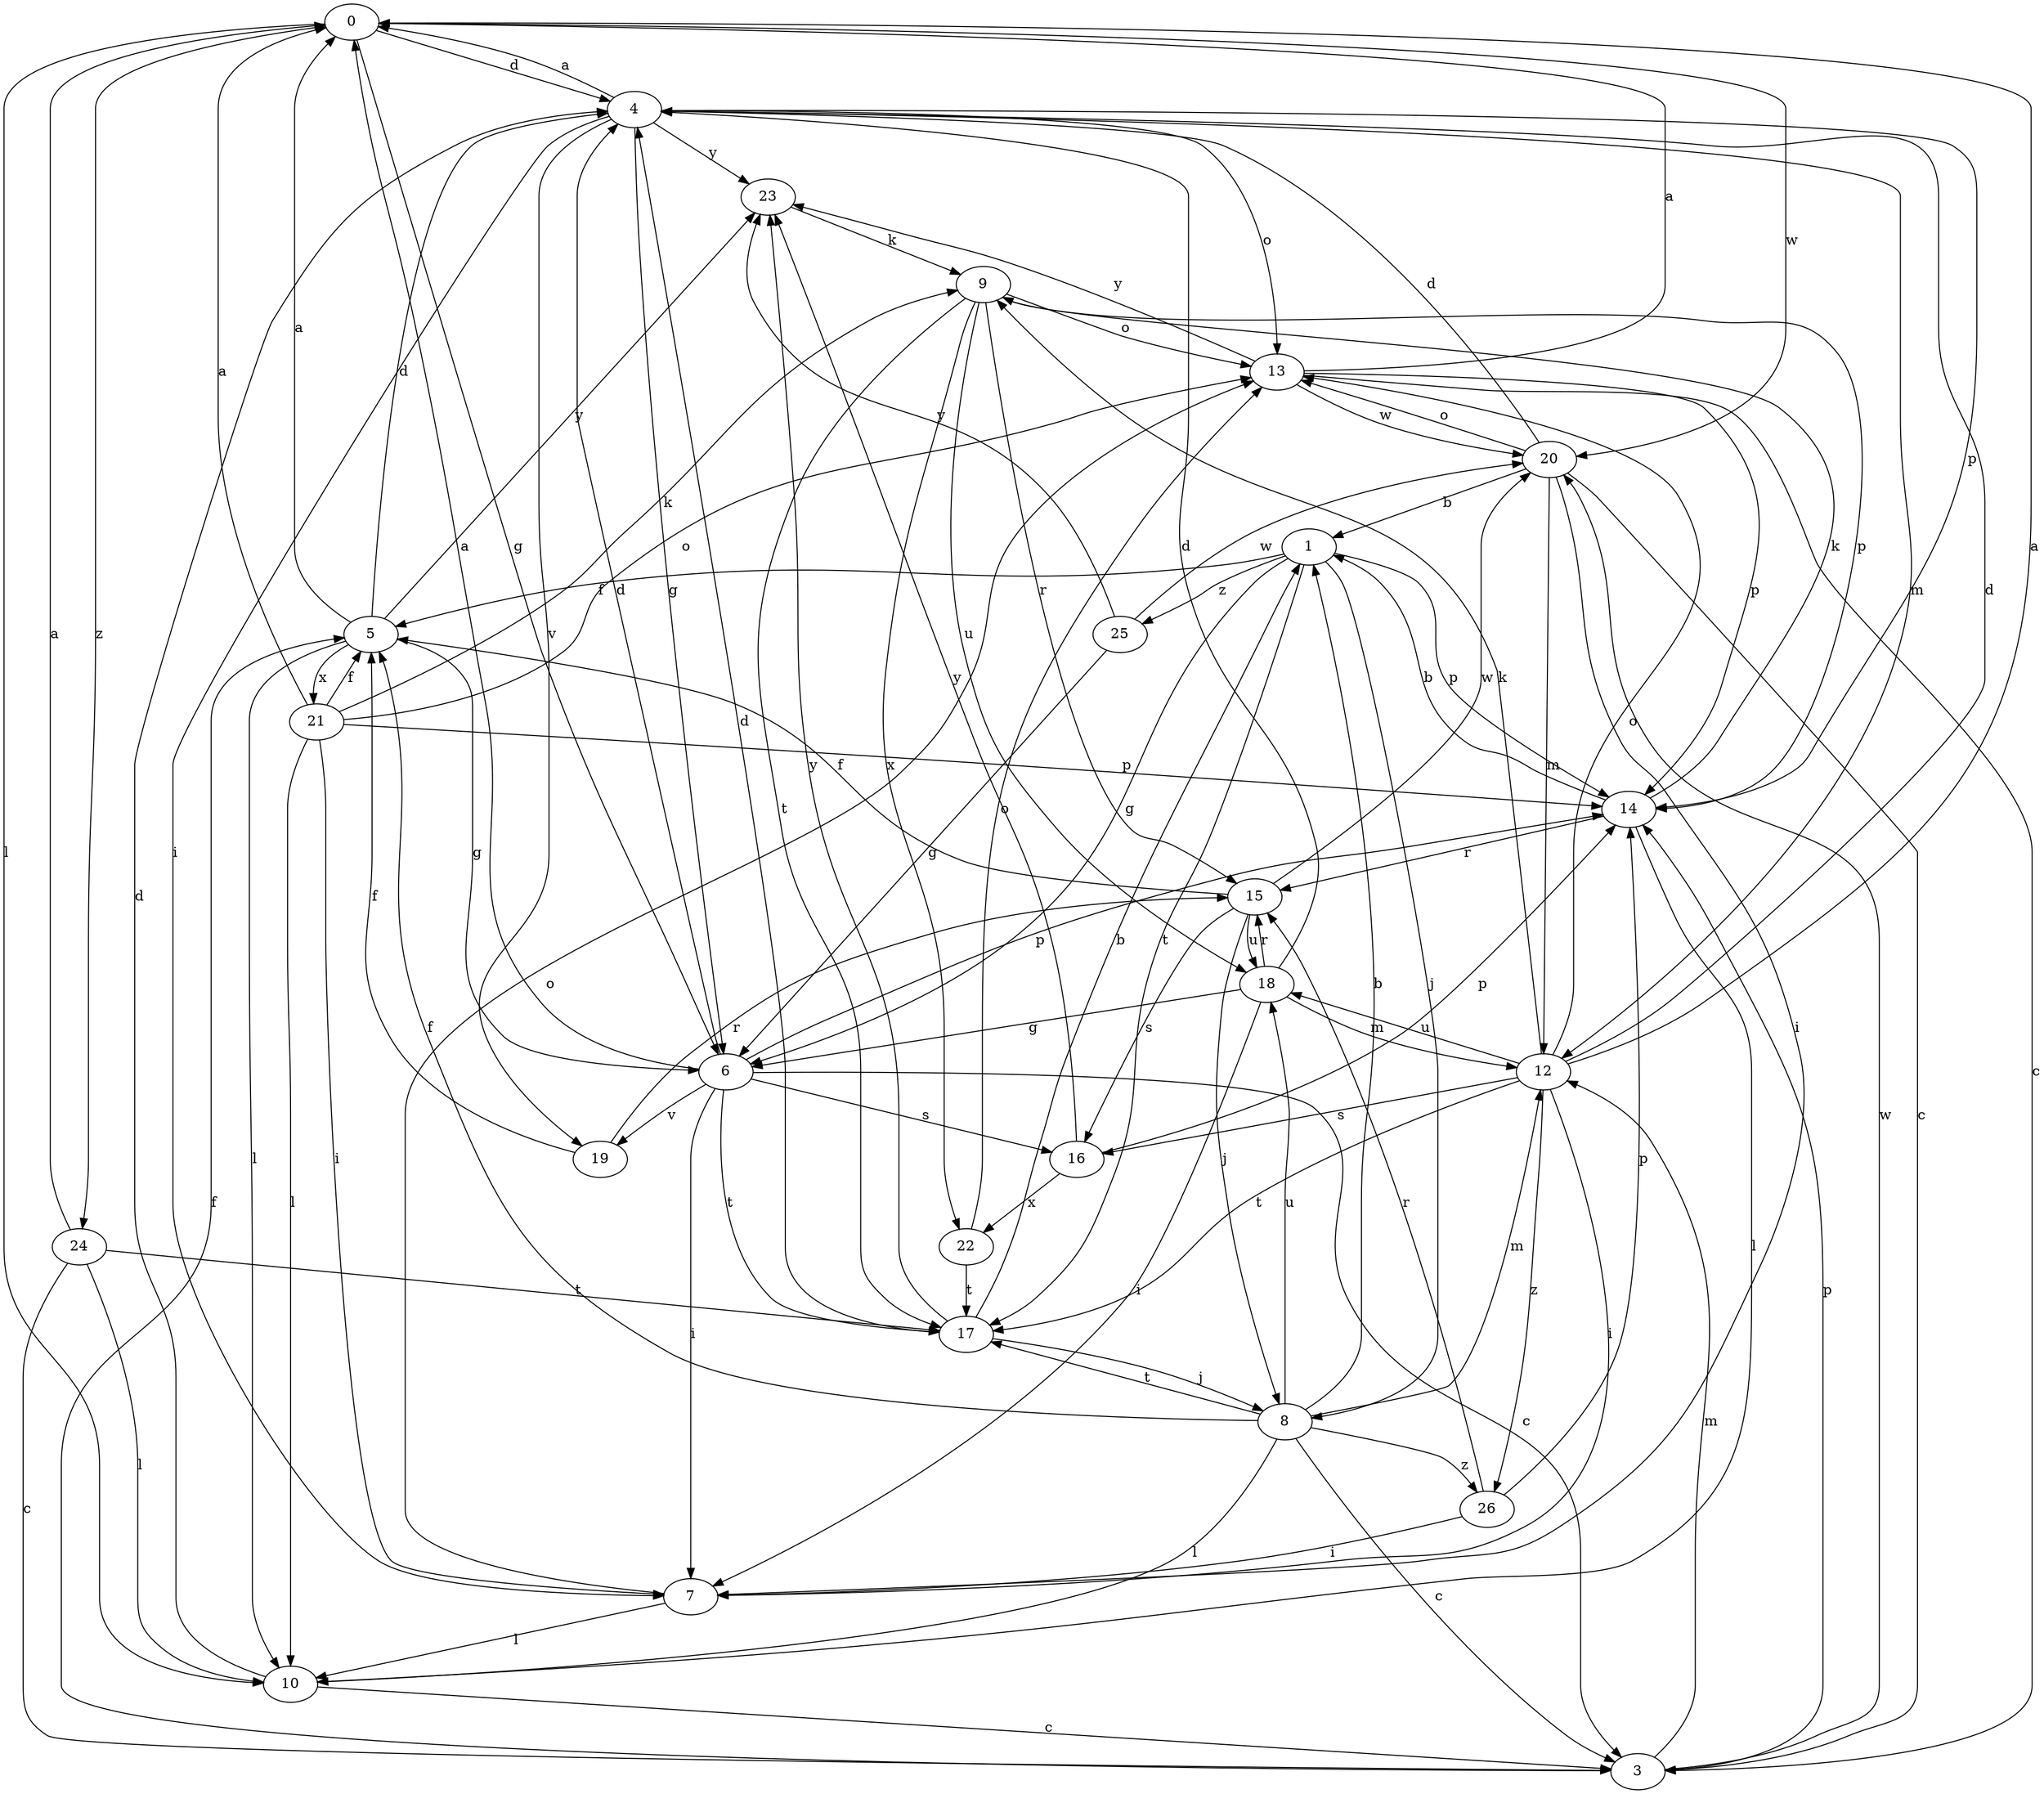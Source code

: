 strict digraph  {
0;
1;
3;
4;
5;
6;
7;
8;
9;
10;
12;
13;
14;
15;
16;
17;
18;
19;
20;
21;
22;
23;
24;
25;
26;
0 -> 4  [label=d];
0 -> 6  [label=g];
0 -> 10  [label=l];
0 -> 20  [label=w];
0 -> 24  [label=z];
1 -> 5  [label=f];
1 -> 6  [label=g];
1 -> 8  [label=j];
1 -> 14  [label=p];
1 -> 17  [label=t];
1 -> 25  [label=z];
3 -> 5  [label=f];
3 -> 12  [label=m];
3 -> 14  [label=p];
3 -> 20  [label=w];
4 -> 0  [label=a];
4 -> 6  [label=g];
4 -> 7  [label=i];
4 -> 12  [label=m];
4 -> 13  [label=o];
4 -> 14  [label=p];
4 -> 19  [label=v];
4 -> 23  [label=y];
5 -> 0  [label=a];
5 -> 4  [label=d];
5 -> 6  [label=g];
5 -> 10  [label=l];
5 -> 21  [label=x];
5 -> 23  [label=y];
6 -> 0  [label=a];
6 -> 3  [label=c];
6 -> 4  [label=d];
6 -> 7  [label=i];
6 -> 14  [label=p];
6 -> 16  [label=s];
6 -> 17  [label=t];
6 -> 19  [label=v];
7 -> 10  [label=l];
7 -> 13  [label=o];
8 -> 1  [label=b];
8 -> 3  [label=c];
8 -> 5  [label=f];
8 -> 10  [label=l];
8 -> 12  [label=m];
8 -> 17  [label=t];
8 -> 18  [label=u];
8 -> 26  [label=z];
9 -> 13  [label=o];
9 -> 14  [label=p];
9 -> 15  [label=r];
9 -> 17  [label=t];
9 -> 18  [label=u];
9 -> 22  [label=x];
10 -> 3  [label=c];
10 -> 4  [label=d];
12 -> 0  [label=a];
12 -> 4  [label=d];
12 -> 7  [label=i];
12 -> 9  [label=k];
12 -> 13  [label=o];
12 -> 16  [label=s];
12 -> 17  [label=t];
12 -> 18  [label=u];
12 -> 26  [label=z];
13 -> 0  [label=a];
13 -> 3  [label=c];
13 -> 14  [label=p];
13 -> 20  [label=w];
13 -> 23  [label=y];
14 -> 1  [label=b];
14 -> 9  [label=k];
14 -> 10  [label=l];
14 -> 15  [label=r];
15 -> 5  [label=f];
15 -> 8  [label=j];
15 -> 16  [label=s];
15 -> 18  [label=u];
15 -> 20  [label=w];
16 -> 14  [label=p];
16 -> 22  [label=x];
16 -> 23  [label=y];
17 -> 1  [label=b];
17 -> 4  [label=d];
17 -> 8  [label=j];
17 -> 23  [label=y];
18 -> 4  [label=d];
18 -> 6  [label=g];
18 -> 7  [label=i];
18 -> 12  [label=m];
18 -> 15  [label=r];
19 -> 5  [label=f];
19 -> 15  [label=r];
20 -> 1  [label=b];
20 -> 3  [label=c];
20 -> 4  [label=d];
20 -> 7  [label=i];
20 -> 12  [label=m];
20 -> 13  [label=o];
21 -> 0  [label=a];
21 -> 5  [label=f];
21 -> 7  [label=i];
21 -> 9  [label=k];
21 -> 10  [label=l];
21 -> 13  [label=o];
21 -> 14  [label=p];
22 -> 13  [label=o];
22 -> 17  [label=t];
23 -> 9  [label=k];
24 -> 0  [label=a];
24 -> 3  [label=c];
24 -> 10  [label=l];
24 -> 17  [label=t];
25 -> 6  [label=g];
25 -> 20  [label=w];
25 -> 23  [label=y];
26 -> 7  [label=i];
26 -> 14  [label=p];
26 -> 15  [label=r];
}
